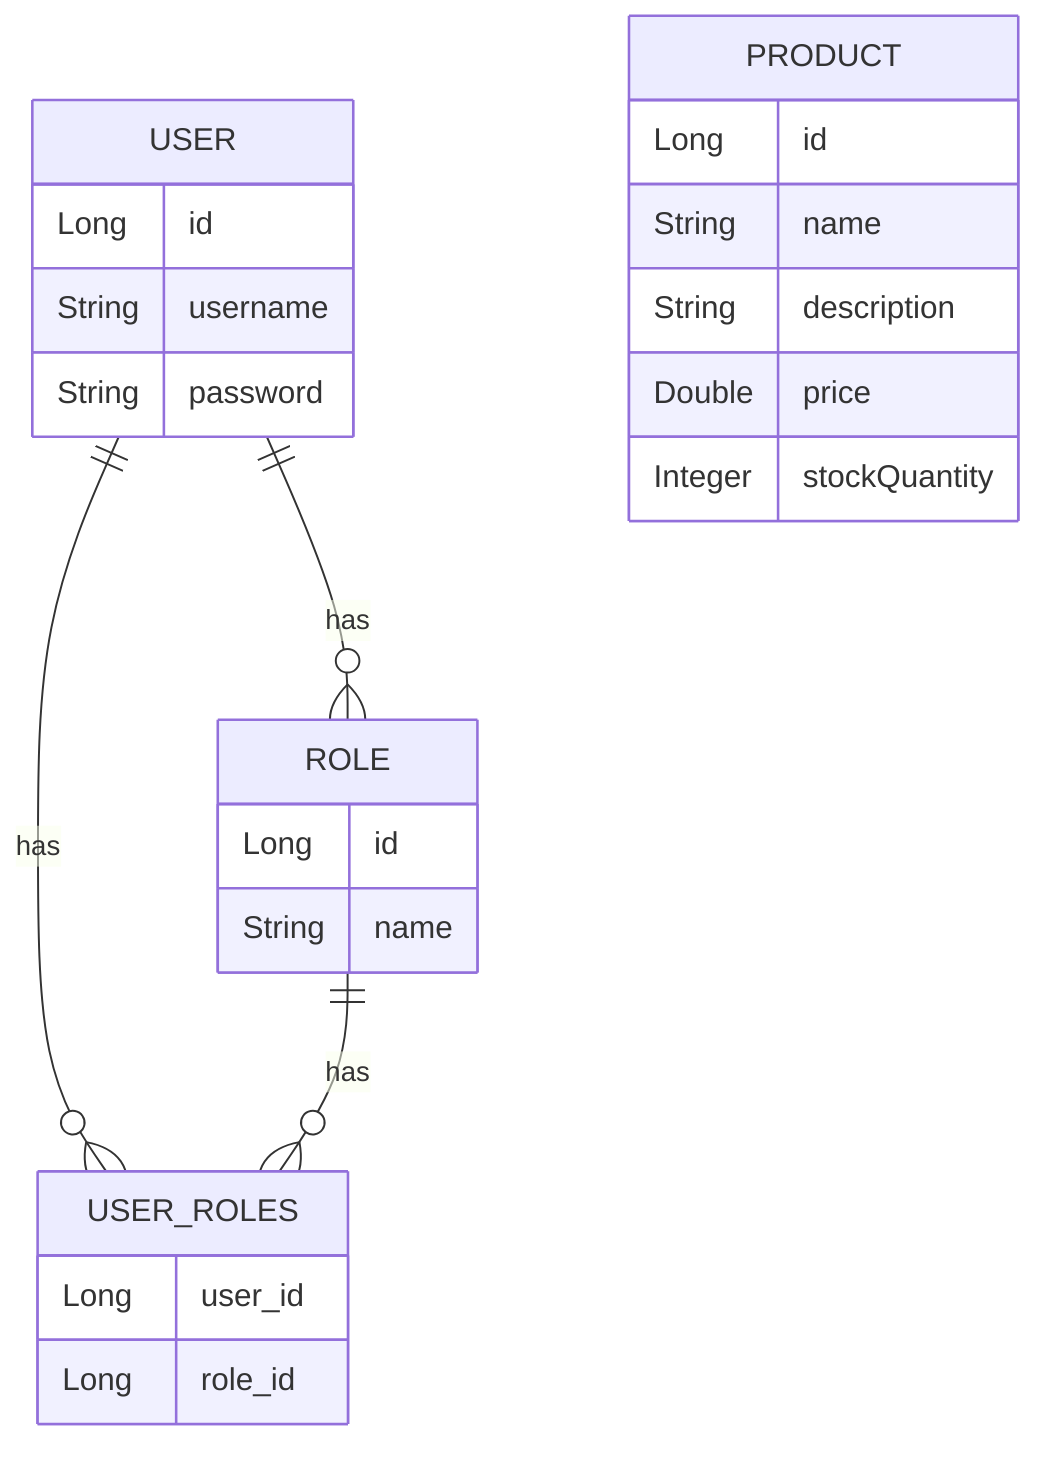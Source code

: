 erDiagram
    USER {
        Long id
        String username
        String password
    }
    ROLE {
        Long id
        String name
    }
    PRODUCT {
        Long id
        String name
        String description
        Double price
        Integer stockQuantity
    }
    USER ||--o{ ROLE: has
    USER_ROLES {
        Long user_id
        Long role_id
    }
    USER ||--o{ USER_ROLES: has
    ROLE ||--o{ USER_ROLES: has